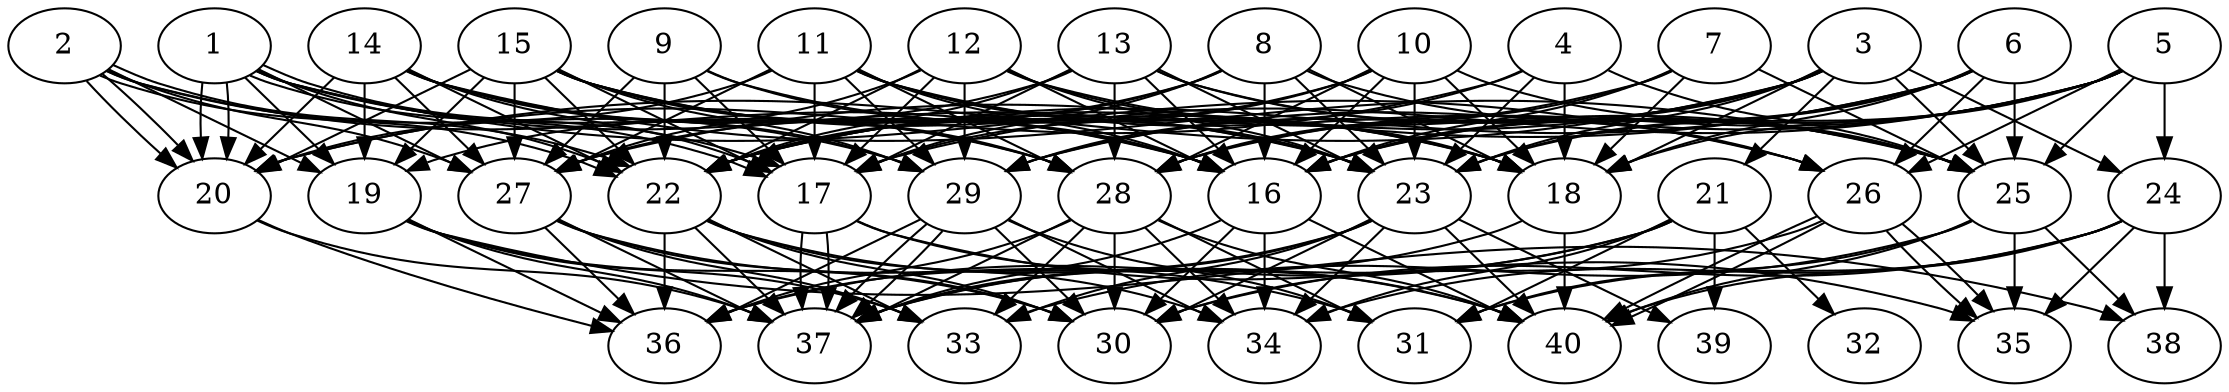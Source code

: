 // DAG automatically generated by daggen at Thu Oct  3 14:06:49 2019
// ./daggen --dot -n 40 --ccr 0.3 --fat 0.7 --regular 0.7 --density 0.9 --mindata 5242880 --maxdata 52428800 
digraph G {
  1 [size="88463360", alpha="0.06", expect_size="26539008"] 
  1 -> 17 [size ="26539008"]
  1 -> 17 [size ="26539008"]
  1 -> 19 [size ="26539008"]
  1 -> 20 [size ="26539008"]
  1 -> 20 [size ="26539008"]
  1 -> 22 [size ="26539008"]
  1 -> 23 [size ="26539008"]
  1 -> 26 [size ="26539008"]
  1 -> 27 [size ="26539008"]
  1 -> 28 [size ="26539008"]
  2 [size="101604693", alpha="0.20", expect_size="30481408"] 
  2 -> 16 [size ="30481408"]
  2 -> 19 [size ="30481408"]
  2 -> 20 [size ="30481408"]
  2 -> 20 [size ="30481408"]
  2 -> 22 [size ="30481408"]
  2 -> 22 [size ="30481408"]
  2 -> 27 [size ="30481408"]
  2 -> 29 [size ="30481408"]
  3 [size="133761707", alpha="0.14", expect_size="40128512"] 
  3 -> 16 [size ="40128512"]
  3 -> 18 [size ="40128512"]
  3 -> 20 [size ="40128512"]
  3 -> 21 [size ="40128512"]
  3 -> 22 [size ="40128512"]
  3 -> 23 [size ="40128512"]
  3 -> 24 [size ="40128512"]
  3 -> 25 [size ="40128512"]
  3 -> 28 [size ="40128512"]
  3 -> 29 [size ="40128512"]
  4 [size="97235627", alpha="0.17", expect_size="29170688"] 
  4 -> 18 [size ="29170688"]
  4 -> 20 [size ="29170688"]
  4 -> 23 [size ="29170688"]
  4 -> 25 [size ="29170688"]
  4 -> 29 [size ="29170688"]
  5 [size="69413547", alpha="0.16", expect_size="20824064"] 
  5 -> 16 [size ="20824064"]
  5 -> 17 [size ="20824064"]
  5 -> 18 [size ="20824064"]
  5 -> 23 [size ="20824064"]
  5 -> 24 [size ="20824064"]
  5 -> 25 [size ="20824064"]
  5 -> 26 [size ="20824064"]
  5 -> 28 [size ="20824064"]
  5 -> 29 [size ="20824064"]
  6 [size="167335253", alpha="0.06", expect_size="50200576"] 
  6 -> 16 [size ="50200576"]
  6 -> 18 [size ="50200576"]
  6 -> 22 [size ="50200576"]
  6 -> 23 [size ="50200576"]
  6 -> 25 [size ="50200576"]
  6 -> 26 [size ="50200576"]
  6 -> 27 [size ="50200576"]
  7 [size="105547093", alpha="0.01", expect_size="31664128"] 
  7 -> 16 [size ="31664128"]
  7 -> 18 [size ="31664128"]
  7 -> 22 [size ="31664128"]
  7 -> 25 [size ="31664128"]
  7 -> 28 [size ="31664128"]
  8 [size="125156693", alpha="0.07", expect_size="37547008"] 
  8 -> 16 [size ="37547008"]
  8 -> 17 [size ="37547008"]
  8 -> 18 [size ="37547008"]
  8 -> 22 [size ="37547008"]
  8 -> 23 [size ="37547008"]
  8 -> 25 [size ="37547008"]
  8 -> 27 [size ="37547008"]
  9 [size="130194773", alpha="0.14", expect_size="39058432"] 
  9 -> 16 [size ="39058432"]
  9 -> 17 [size ="39058432"]
  9 -> 18 [size ="39058432"]
  9 -> 22 [size ="39058432"]
  9 -> 27 [size ="39058432"]
  10 [size="96440320", alpha="0.07", expect_size="28932096"] 
  10 -> 16 [size ="28932096"]
  10 -> 17 [size ="28932096"]
  10 -> 18 [size ="28932096"]
  10 -> 22 [size ="28932096"]
  10 -> 23 [size ="28932096"]
  10 -> 25 [size ="28932096"]
  10 -> 28 [size ="28932096"]
  11 [size="160563200", alpha="0.06", expect_size="48168960"] 
  11 -> 16 [size ="48168960"]
  11 -> 17 [size ="48168960"]
  11 -> 18 [size ="48168960"]
  11 -> 20 [size ="48168960"]
  11 -> 23 [size ="48168960"]
  11 -> 26 [size ="48168960"]
  11 -> 27 [size ="48168960"]
  11 -> 28 [size ="48168960"]
  11 -> 29 [size ="48168960"]
  12 [size="49882453", alpha="0.15", expect_size="14964736"] 
  12 -> 16 [size ="14964736"]
  12 -> 17 [size ="14964736"]
  12 -> 18 [size ="14964736"]
  12 -> 22 [size ="14964736"]
  12 -> 23 [size ="14964736"]
  12 -> 25 [size ="14964736"]
  12 -> 27 [size ="14964736"]
  12 -> 29 [size ="14964736"]
  13 [size="47684267", alpha="0.08", expect_size="14305280"] 
  13 -> 16 [size ="14305280"]
  13 -> 17 [size ="14305280"]
  13 -> 19 [size ="14305280"]
  13 -> 22 [size ="14305280"]
  13 -> 23 [size ="14305280"]
  13 -> 25 [size ="14305280"]
  13 -> 26 [size ="14305280"]
  13 -> 28 [size ="14305280"]
  14 [size="154231467", alpha="0.18", expect_size="46269440"] 
  14 -> 16 [size ="46269440"]
  14 -> 17 [size ="46269440"]
  14 -> 19 [size ="46269440"]
  14 -> 20 [size ="46269440"]
  14 -> 22 [size ="46269440"]
  14 -> 25 [size ="46269440"]
  14 -> 27 [size ="46269440"]
  14 -> 28 [size ="46269440"]
  14 -> 29 [size ="46269440"]
  15 [size="129426773", alpha="0.06", expect_size="38828032"] 
  15 -> 16 [size ="38828032"]
  15 -> 17 [size ="38828032"]
  15 -> 18 [size ="38828032"]
  15 -> 19 [size ="38828032"]
  15 -> 20 [size ="38828032"]
  15 -> 22 [size ="38828032"]
  15 -> 23 [size ="38828032"]
  15 -> 27 [size ="38828032"]
  15 -> 28 [size ="38828032"]
  15 -> 29 [size ="38828032"]
  16 [size="96116053", alpha="0.09", expect_size="28834816"] 
  16 -> 30 [size ="28834816"]
  16 -> 34 [size ="28834816"]
  16 -> 37 [size ="28834816"]
  16 -> 40 [size ="28834816"]
  17 [size="142950400", alpha="0.15", expect_size="42885120"] 
  17 -> 35 [size ="42885120"]
  17 -> 37 [size ="42885120"]
  17 -> 37 [size ="42885120"]
  17 -> 40 [size ="42885120"]
  18 [size="151251627", alpha="0.18", expect_size="45375488"] 
  18 -> 37 [size ="45375488"]
  18 -> 40 [size ="45375488"]
  19 [size="50223787", alpha="0.18", expect_size="15067136"] 
  19 -> 30 [size ="15067136"]
  19 -> 33 [size ="15067136"]
  19 -> 36 [size ="15067136"]
  19 -> 37 [size ="15067136"]
  19 -> 38 [size ="15067136"]
  20 [size="161020587", alpha="0.16", expect_size="48306176"] 
  20 -> 36 [size ="48306176"]
  20 -> 37 [size ="48306176"]
  21 [size="61682347", alpha="0.02", expect_size="18504704"] 
  21 -> 31 [size ="18504704"]
  21 -> 32 [size ="18504704"]
  21 -> 34 [size ="18504704"]
  21 -> 36 [size ="18504704"]
  21 -> 37 [size ="18504704"]
  21 -> 39 [size ="18504704"]
  22 [size="111213227", alpha="0.18", expect_size="33363968"] 
  22 -> 30 [size ="33363968"]
  22 -> 33 [size ="33363968"]
  22 -> 34 [size ="33363968"]
  22 -> 36 [size ="33363968"]
  22 -> 37 [size ="33363968"]
  22 -> 40 [size ="33363968"]
  23 [size="75185493", alpha="0.10", expect_size="22555648"] 
  23 -> 30 [size ="22555648"]
  23 -> 33 [size ="22555648"]
  23 -> 34 [size ="22555648"]
  23 -> 36 [size ="22555648"]
  23 -> 37 [size ="22555648"]
  23 -> 39 [size ="22555648"]
  23 -> 40 [size ="22555648"]
  24 [size="137256960", alpha="0.12", expect_size="41177088"] 
  24 -> 30 [size ="41177088"]
  24 -> 31 [size ="41177088"]
  24 -> 34 [size ="41177088"]
  24 -> 35 [size ="41177088"]
  24 -> 38 [size ="41177088"]
  24 -> 40 [size ="41177088"]
  25 [size="118046720", alpha="0.20", expect_size="35414016"] 
  25 -> 31 [size ="35414016"]
  25 -> 33 [size ="35414016"]
  25 -> 35 [size ="35414016"]
  25 -> 38 [size ="35414016"]
  25 -> 40 [size ="35414016"]
  26 [size="162703360", alpha="0.07", expect_size="48811008"] 
  26 -> 30 [size ="48811008"]
  26 -> 35 [size ="48811008"]
  26 -> 35 [size ="48811008"]
  26 -> 40 [size ="48811008"]
  26 -> 40 [size ="48811008"]
  27 [size="80035840", alpha="0.06", expect_size="24010752"] 
  27 -> 30 [size ="24010752"]
  27 -> 31 [size ="24010752"]
  27 -> 33 [size ="24010752"]
  27 -> 36 [size ="24010752"]
  27 -> 37 [size ="24010752"]
  28 [size="40710827", alpha="0.18", expect_size="12213248"] 
  28 -> 30 [size ="12213248"]
  28 -> 31 [size ="12213248"]
  28 -> 33 [size ="12213248"]
  28 -> 34 [size ="12213248"]
  28 -> 36 [size ="12213248"]
  28 -> 37 [size ="12213248"]
  28 -> 40 [size ="12213248"]
  29 [size="28736853", alpha="0.05", expect_size="8621056"] 
  29 -> 30 [size ="8621056"]
  29 -> 31 [size ="8621056"]
  29 -> 34 [size ="8621056"]
  29 -> 36 [size ="8621056"]
  29 -> 37 [size ="8621056"]
  29 -> 37 [size ="8621056"]
  30 [size="173933227", alpha="0.01", expect_size="52179968"] 
  31 [size="138543787", alpha="0.16", expect_size="41563136"] 
  32 [size="150848853", alpha="0.15", expect_size="45254656"] 
  33 [size="137690453", alpha="0.18", expect_size="41307136"] 
  34 [size="58074453", alpha="0.18", expect_size="17422336"] 
  35 [size="149046613", alpha="0.12", expect_size="44713984"] 
  36 [size="147968000", alpha="0.17", expect_size="44390400"] 
  37 [size="47421440", alpha="0.17", expect_size="14226432"] 
  38 [size="92757333", alpha="0.14", expect_size="27827200"] 
  39 [size="77090133", alpha="0.16", expect_size="23127040"] 
  40 [size="113138347", alpha="0.16", expect_size="33941504"] 
}
